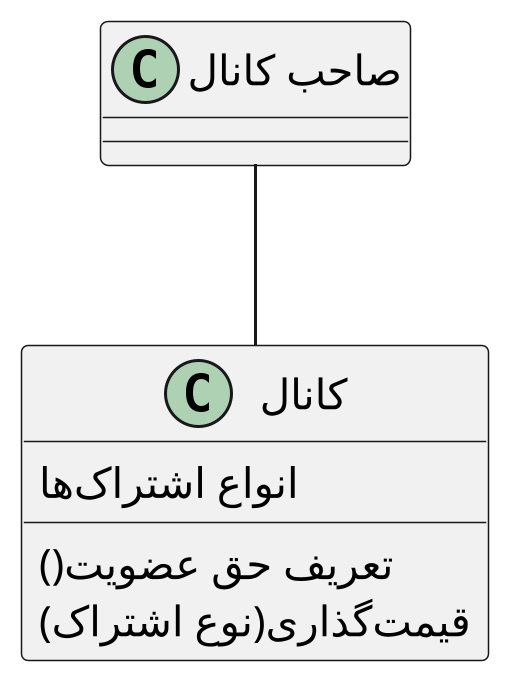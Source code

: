 @startuml set_subscription_price


scale 3
skinparam DefaultFontName B Nazanin
skinparam ArrowMessageAlignment right

class "صاحب کانال" as owner {
}

class "کانال" as chanel {
    انواع اشتراک‌ها 
    تعریف حق عضویت()
    قیمت‌گذاری(نوع اشتراک)
}

owner -- chanel


@enduml
